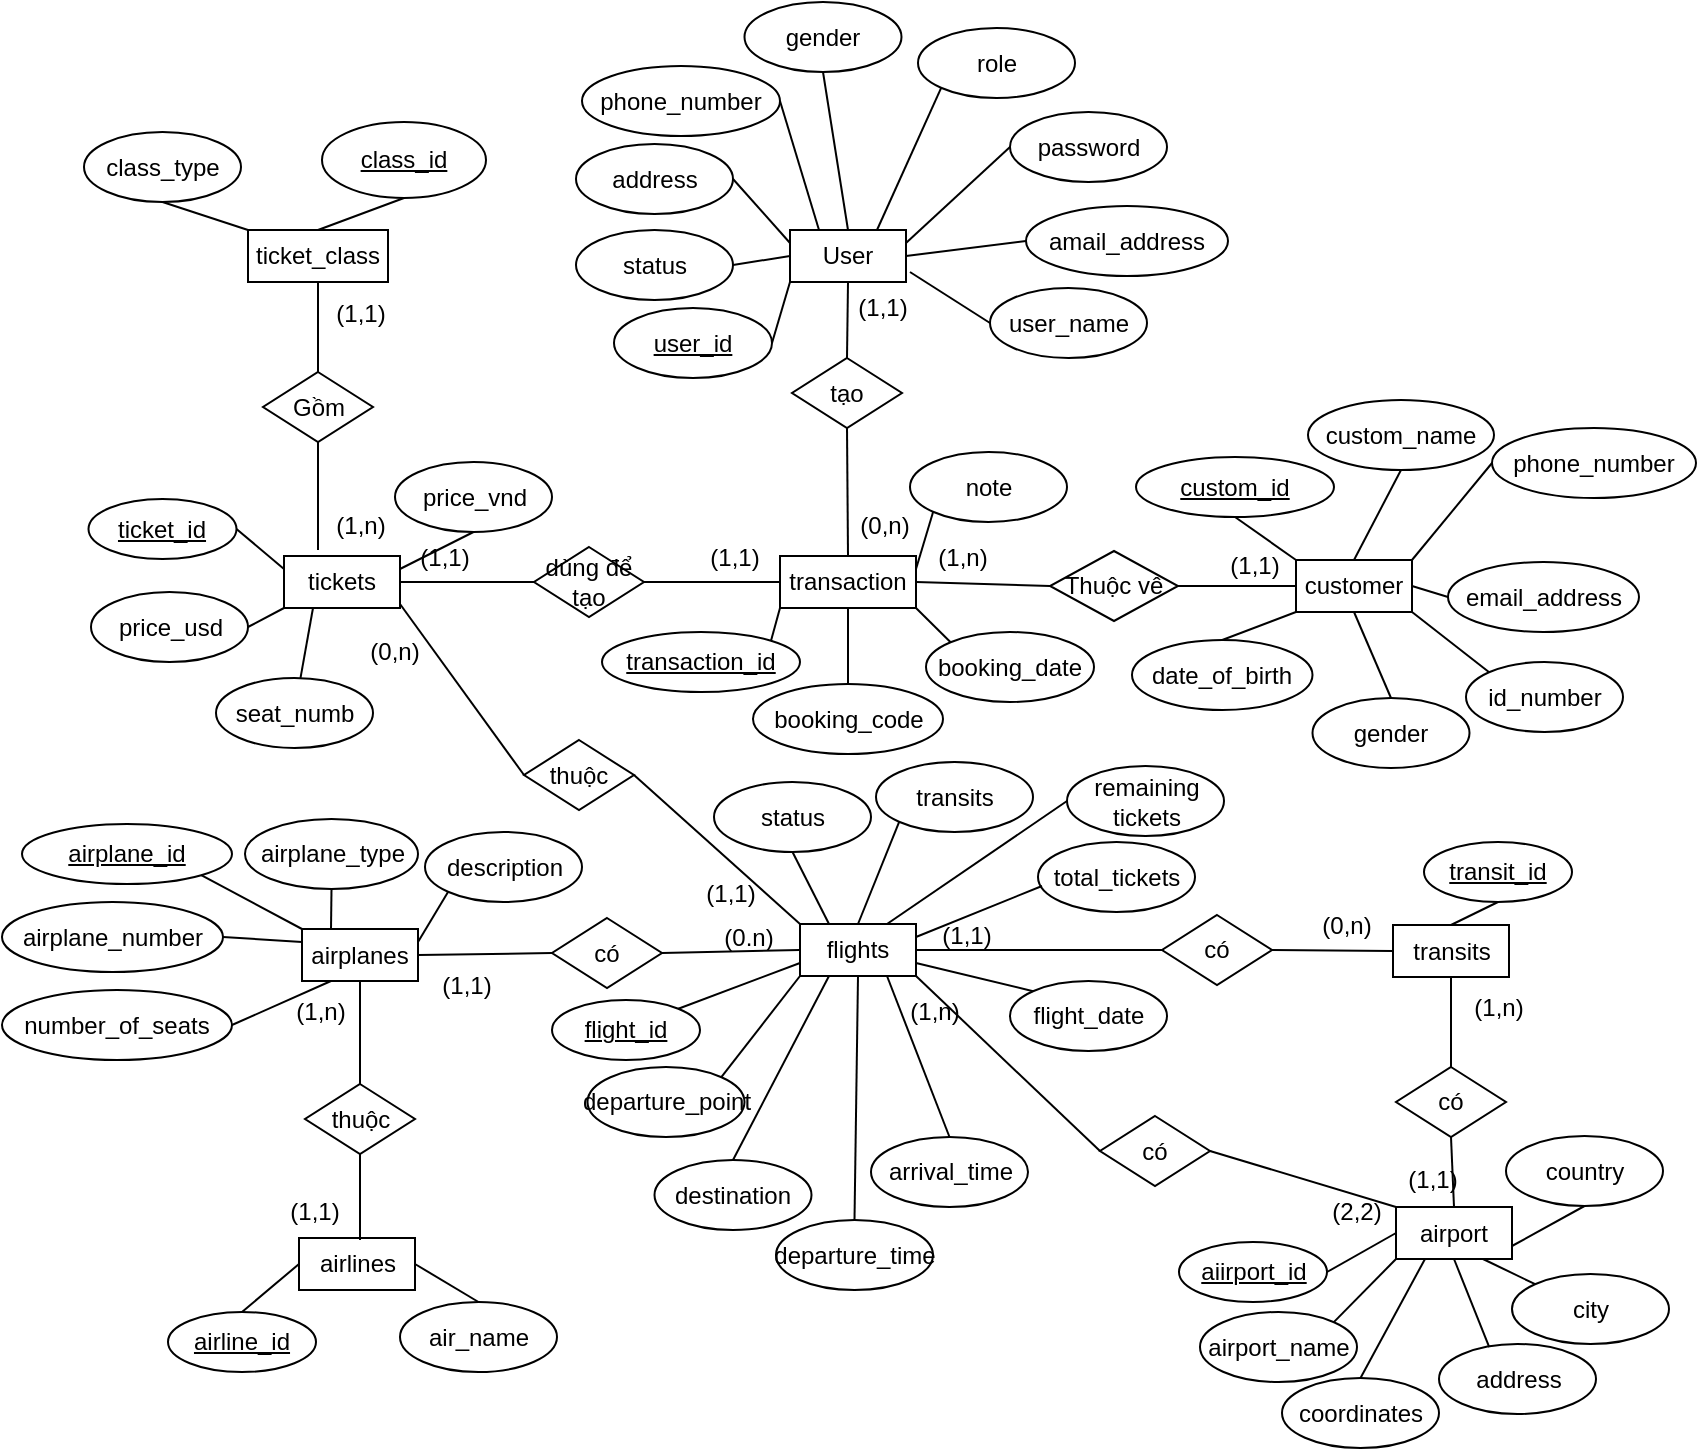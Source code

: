 <mxfile version="22.0.6" type="github">
  <diagram id="LhRT8h1HYKdIm6Eya_rM" name="Trang-1">
    <mxGraphModel dx="1050" dy="534" grid="0" gridSize="10" guides="1" tooltips="1" connect="1" arrows="1" fold="1" page="1" pageScale="1" pageWidth="850" pageHeight="1100" math="0" shadow="0">
      <root>
        <mxCell id="0" />
        <mxCell id="1" parent="0" />
        <mxCell id="s93IzqVQbKGc1_BXv7lj-5" value="User" style="whiteSpace=wrap;html=1;align=center;" parent="1" vertex="1">
          <mxGeometry x="421" y="247" width="58" height="26" as="geometry" />
        </mxCell>
        <mxCell id="s93IzqVQbKGc1_BXv7lj-13" value="transaction" style="whiteSpace=wrap;html=1;align=center;" parent="1" vertex="1">
          <mxGeometry x="416" y="410" width="68" height="26" as="geometry" />
        </mxCell>
        <mxCell id="s93IzqVQbKGc1_BXv7lj-14" value="ticket_class" style="whiteSpace=wrap;html=1;align=center;" parent="1" vertex="1">
          <mxGeometry x="150" y="247" width="70" height="26" as="geometry" />
        </mxCell>
        <mxCell id="s93IzqVQbKGc1_BXv7lj-15" value="customer" style="whiteSpace=wrap;html=1;align=center;" parent="1" vertex="1">
          <mxGeometry x="674" y="412" width="58" height="26" as="geometry" />
        </mxCell>
        <mxCell id="s93IzqVQbKGc1_BXv7lj-16" value="airplanes" style="whiteSpace=wrap;html=1;align=center;" parent="1" vertex="1">
          <mxGeometry x="177" y="596.5" width="58" height="26" as="geometry" />
        </mxCell>
        <mxCell id="s93IzqVQbKGc1_BXv7lj-17" value="airlines" style="whiteSpace=wrap;html=1;align=center;" parent="1" vertex="1">
          <mxGeometry x="175.5" y="751" width="58" height="26" as="geometry" />
        </mxCell>
        <mxCell id="s93IzqVQbKGc1_BXv7lj-18" value="transits" style="whiteSpace=wrap;html=1;align=center;" parent="1" vertex="1">
          <mxGeometry x="722.5" y="594.5" width="58" height="26" as="geometry" />
        </mxCell>
        <mxCell id="s93IzqVQbKGc1_BXv7lj-19" value="airport" style="whiteSpace=wrap;html=1;align=center;" parent="1" vertex="1">
          <mxGeometry x="724" y="735.5" width="58" height="26" as="geometry" />
        </mxCell>
        <mxCell id="s93IzqVQbKGc1_BXv7lj-20" value="flights" style="whiteSpace=wrap;html=1;align=center;" parent="1" vertex="1">
          <mxGeometry x="426" y="594" width="58" height="26" as="geometry" />
        </mxCell>
        <mxCell id="s93IzqVQbKGc1_BXv7lj-21" value="tickets" style="whiteSpace=wrap;html=1;align=center;" parent="1" vertex="1">
          <mxGeometry x="168" y="410" width="58" height="26" as="geometry" />
        </mxCell>
        <mxCell id="s93IzqVQbKGc1_BXv7lj-27" value="tạo" style="shape=rhombus;perimeter=rhombusPerimeter;whiteSpace=wrap;html=1;align=center;" parent="1" vertex="1">
          <mxGeometry x="422" y="311" width="55" height="35" as="geometry" />
        </mxCell>
        <mxCell id="s93IzqVQbKGc1_BXv7lj-29" value="Gồm" style="shape=rhombus;perimeter=rhombusPerimeter;whiteSpace=wrap;html=1;align=center;" parent="1" vertex="1">
          <mxGeometry x="157.5" y="318" width="55" height="35" as="geometry" />
        </mxCell>
        <mxCell id="s93IzqVQbKGc1_BXv7lj-30" value="thuộc" style="shape=rhombus;perimeter=rhombusPerimeter;whiteSpace=wrap;html=1;align=center;" parent="1" vertex="1">
          <mxGeometry x="288" y="502" width="55" height="35" as="geometry" />
        </mxCell>
        <mxCell id="s93IzqVQbKGc1_BXv7lj-32" value="thuộc" style="shape=rhombus;perimeter=rhombusPerimeter;whiteSpace=wrap;html=1;align=center;" parent="1" vertex="1">
          <mxGeometry x="178.5" y="674" width="55" height="35" as="geometry" />
        </mxCell>
        <mxCell id="s93IzqVQbKGc1_BXv7lj-33" value="Thuộc vê" style="shape=rhombus;perimeter=rhombusPerimeter;whiteSpace=wrap;html=1;align=center;" parent="1" vertex="1">
          <mxGeometry x="551" y="407.5" width="64" height="35" as="geometry" />
        </mxCell>
        <mxCell id="s93IzqVQbKGc1_BXv7lj-35" value="có" style="shape=rhombus;perimeter=rhombusPerimeter;whiteSpace=wrap;html=1;align=center;" parent="1" vertex="1">
          <mxGeometry x="576" y="690" width="55" height="35" as="geometry" />
        </mxCell>
        <mxCell id="s93IzqVQbKGc1_BXv7lj-36" value="có" style="shape=rhombus;perimeter=rhombusPerimeter;whiteSpace=wrap;html=1;align=center;" parent="1" vertex="1">
          <mxGeometry x="724" y="665.5" width="55" height="35" as="geometry" />
        </mxCell>
        <mxCell id="s93IzqVQbKGc1_BXv7lj-50" value="có" style="shape=rhombus;perimeter=rhombusPerimeter;whiteSpace=wrap;html=1;align=center;" parent="1" vertex="1">
          <mxGeometry x="607" y="589.5" width="55" height="35" as="geometry" />
        </mxCell>
        <mxCell id="s93IzqVQbKGc1_BXv7lj-53" value="dùng để tạo" style="shape=rhombus;perimeter=rhombusPerimeter;whiteSpace=wrap;html=1;align=center;" parent="1" vertex="1">
          <mxGeometry x="293" y="405.5" width="55" height="35" as="geometry" />
        </mxCell>
        <mxCell id="s93IzqVQbKGc1_BXv7lj-56" value="có" style="shape=rhombus;perimeter=rhombusPerimeter;whiteSpace=wrap;html=1;align=center;" parent="1" vertex="1">
          <mxGeometry x="302" y="591" width="55" height="35" as="geometry" />
        </mxCell>
        <mxCell id="s93IzqVQbKGc1_BXv7lj-61" value="" style="endArrow=none;html=1;rounded=0;entryX=1;entryY=0.5;entryDx=0;entryDy=0;exitX=0;exitY=0;exitDx=0;exitDy=0;" parent="1" source="s93IzqVQbKGc1_BXv7lj-20" target="s93IzqVQbKGc1_BXv7lj-30" edge="1">
          <mxGeometry width="50" height="50" relative="1" as="geometry">
            <mxPoint x="424" y="593" as="sourcePoint" />
            <mxPoint x="485" y="492" as="targetPoint" />
          </mxGeometry>
        </mxCell>
        <mxCell id="s93IzqVQbKGc1_BXv7lj-63" value="" style="endArrow=none;html=1;rounded=0;entryX=1;entryY=0.5;entryDx=0;entryDy=0;exitX=0;exitY=0.5;exitDx=0;exitDy=0;" parent="1" source="s93IzqVQbKGc1_BXv7lj-30" edge="1">
          <mxGeometry width="50" height="50" relative="1" as="geometry">
            <mxPoint x="309" y="508" as="sourcePoint" />
            <mxPoint x="226" y="434" as="targetPoint" />
          </mxGeometry>
        </mxCell>
        <mxCell id="s93IzqVQbKGc1_BXv7lj-64" value="" style="endArrow=none;html=1;rounded=0;entryX=0.5;entryY=1;entryDx=0;entryDy=0;exitX=0.5;exitY=0;exitDx=0;exitDy=0;" parent="1" source="s93IzqVQbKGc1_BXv7lj-29" target="s93IzqVQbKGc1_BXv7lj-14" edge="1">
          <mxGeometry width="50" height="50" relative="1" as="geometry">
            <mxPoint x="310.5" y="321" as="sourcePoint" />
            <mxPoint x="227.5" y="247" as="targetPoint" />
          </mxGeometry>
        </mxCell>
        <mxCell id="s93IzqVQbKGc1_BXv7lj-65" value="" style="endArrow=none;html=1;rounded=0;entryX=0.5;entryY=1;entryDx=0;entryDy=0;" parent="1" target="s93IzqVQbKGc1_BXv7lj-29" edge="1">
          <mxGeometry width="50" height="50" relative="1" as="geometry">
            <mxPoint x="185" y="407" as="sourcePoint" />
            <mxPoint x="195" y="283" as="targetPoint" />
            <Array as="points" />
          </mxGeometry>
        </mxCell>
        <mxCell id="s93IzqVQbKGc1_BXv7lj-66" value="" style="endArrow=none;html=1;rounded=0;entryX=0.5;entryY=0;entryDx=0;entryDy=0;exitX=0.5;exitY=1;exitDx=0;exitDy=0;" parent="1" source="s93IzqVQbKGc1_BXv7lj-16" target="s93IzqVQbKGc1_BXv7lj-32" edge="1">
          <mxGeometry width="50" height="50" relative="1" as="geometry">
            <mxPoint x="195" y="417" as="sourcePoint" />
            <mxPoint x="195" y="363" as="targetPoint" />
            <Array as="points" />
          </mxGeometry>
        </mxCell>
        <mxCell id="s93IzqVQbKGc1_BXv7lj-68" value="" style="endArrow=none;html=1;rounded=0;entryX=0.5;entryY=1;entryDx=0;entryDy=0;" parent="1" target="s93IzqVQbKGc1_BXv7lj-32" edge="1">
          <mxGeometry width="50" height="50" relative="1" as="geometry">
            <mxPoint x="206" y="752" as="sourcePoint" />
            <mxPoint x="203" y="734" as="targetPoint" />
            <Array as="points" />
          </mxGeometry>
        </mxCell>
        <mxCell id="s93IzqVQbKGc1_BXv7lj-69" value="" style="endArrow=none;html=1;rounded=0;entryX=0;entryY=0.5;entryDx=0;entryDy=0;exitX=1;exitY=1;exitDx=0;exitDy=0;" parent="1" source="s93IzqVQbKGc1_BXv7lj-20" target="s93IzqVQbKGc1_BXv7lj-35" edge="1">
          <mxGeometry width="50" height="50" relative="1" as="geometry">
            <mxPoint x="215" y="437" as="sourcePoint" />
            <mxPoint x="215" y="383" as="targetPoint" />
            <Array as="points" />
          </mxGeometry>
        </mxCell>
        <mxCell id="s93IzqVQbKGc1_BXv7lj-70" value="" style="endArrow=none;html=1;rounded=0;entryX=0;entryY=0;entryDx=0;entryDy=0;exitX=1;exitY=0.5;exitDx=0;exitDy=0;" parent="1" source="s93IzqVQbKGc1_BXv7lj-35" target="s93IzqVQbKGc1_BXv7lj-19" edge="1">
          <mxGeometry width="50" height="50" relative="1" as="geometry">
            <mxPoint x="542.5" y="632.5" as="sourcePoint" />
            <mxPoint x="609.5" y="721.5" as="targetPoint" />
            <Array as="points" />
          </mxGeometry>
        </mxCell>
        <mxCell id="s93IzqVQbKGc1_BXv7lj-71" value="" style="endArrow=none;html=1;rounded=0;entryX=0.5;entryY=0;entryDx=0;entryDy=0;exitX=0.5;exitY=1;exitDx=0;exitDy=0;" parent="1" source="s93IzqVQbKGc1_BXv7lj-36" target="s93IzqVQbKGc1_BXv7lj-19" edge="1">
          <mxGeometry width="50" height="50" relative="1" as="geometry">
            <mxPoint x="664.5" y="721.5" as="sourcePoint" />
            <mxPoint x="730.5" y="749.5" as="targetPoint" />
            <Array as="points" />
          </mxGeometry>
        </mxCell>
        <mxCell id="s93IzqVQbKGc1_BXv7lj-72" value="" style="endArrow=none;html=1;rounded=0;entryX=0.5;entryY=1;entryDx=0;entryDy=0;exitX=0.5;exitY=0;exitDx=0;exitDy=0;" parent="1" source="s93IzqVQbKGc1_BXv7lj-36" target="s93IzqVQbKGc1_BXv7lj-18" edge="1">
          <mxGeometry width="50" height="50" relative="1" as="geometry">
            <mxPoint x="760.5" y="708.5" as="sourcePoint" />
            <mxPoint x="759.5" y="749.5" as="targetPoint" />
            <Array as="points" />
          </mxGeometry>
        </mxCell>
        <mxCell id="s93IzqVQbKGc1_BXv7lj-73" value="" style="endArrow=none;html=1;rounded=0;exitX=0.5;exitY=0;exitDx=0;exitDy=0;entryX=0.5;entryY=1;entryDx=0;entryDy=0;" parent="1" source="s93IzqVQbKGc1_BXv7lj-13" target="s93IzqVQbKGc1_BXv7lj-27" edge="1">
          <mxGeometry width="50" height="50" relative="1" as="geometry">
            <mxPoint x="736.5" y="692" as="sourcePoint" />
            <mxPoint x="466" y="322" as="targetPoint" />
            <Array as="points" />
          </mxGeometry>
        </mxCell>
        <mxCell id="s93IzqVQbKGc1_BXv7lj-74" value="" style="endArrow=none;html=1;rounded=0;exitX=0.5;exitY=1;exitDx=0;exitDy=0;entryX=0.5;entryY=0;entryDx=0;entryDy=0;" parent="1" source="s93IzqVQbKGc1_BXv7lj-5" target="s93IzqVQbKGc1_BXv7lj-27" edge="1">
          <mxGeometry width="50" height="50" relative="1" as="geometry">
            <mxPoint x="460" y="420" as="sourcePoint" />
            <mxPoint x="460" y="363" as="targetPoint" />
            <Array as="points" />
          </mxGeometry>
        </mxCell>
        <mxCell id="s93IzqVQbKGc1_BXv7lj-75" value="" style="endArrow=none;html=1;rounded=0;exitX=0;exitY=0.5;exitDx=0;exitDy=0;entryX=1;entryY=0.5;entryDx=0;entryDy=0;" parent="1" source="s93IzqVQbKGc1_BXv7lj-13" target="s93IzqVQbKGc1_BXv7lj-53" edge="1">
          <mxGeometry width="50" height="50" relative="1" as="geometry">
            <mxPoint x="470" y="430" as="sourcePoint" />
            <mxPoint x="470" y="373" as="targetPoint" />
            <Array as="points" />
          </mxGeometry>
        </mxCell>
        <mxCell id="s93IzqVQbKGc1_BXv7lj-76" value="" style="endArrow=none;html=1;rounded=0;exitX=1;exitY=0.5;exitDx=0;exitDy=0;entryX=0;entryY=0.5;entryDx=0;entryDy=0;" parent="1" source="s93IzqVQbKGc1_BXv7lj-21" target="s93IzqVQbKGc1_BXv7lj-53" edge="1">
          <mxGeometry width="50" height="50" relative="1" as="geometry">
            <mxPoint x="426" y="433" as="sourcePoint" />
            <mxPoint x="358" y="433" as="targetPoint" />
            <Array as="points" />
          </mxGeometry>
        </mxCell>
        <mxCell id="s93IzqVQbKGc1_BXv7lj-77" value="" style="endArrow=none;html=1;rounded=0;entryX=0;entryY=0.5;entryDx=0;entryDy=0;exitX=1;exitY=0.5;exitDx=0;exitDy=0;" parent="1" source="s93IzqVQbKGc1_BXv7lj-13" target="s93IzqVQbKGc1_BXv7lj-33" edge="1">
          <mxGeometry width="50" height="50" relative="1" as="geometry">
            <mxPoint x="503" y="447" as="sourcePoint" />
            <mxPoint x="368" y="443" as="targetPoint" />
            <Array as="points" />
          </mxGeometry>
        </mxCell>
        <mxCell id="s93IzqVQbKGc1_BXv7lj-78" value="" style="endArrow=none;html=1;rounded=0;exitX=1;exitY=0.5;exitDx=0;exitDy=0;entryX=0;entryY=0.5;entryDx=0;entryDy=0;" parent="1" source="s93IzqVQbKGc1_BXv7lj-33" target="s93IzqVQbKGc1_BXv7lj-15" edge="1">
          <mxGeometry width="50" height="50" relative="1" as="geometry">
            <mxPoint x="446" y="453" as="sourcePoint" />
            <mxPoint x="378" y="453" as="targetPoint" />
            <Array as="points" />
          </mxGeometry>
        </mxCell>
        <mxCell id="s93IzqVQbKGc1_BXv7lj-79" value="" style="endArrow=none;html=1;rounded=0;exitX=0;exitY=0.5;exitDx=0;exitDy=0;entryX=1;entryY=0.5;entryDx=0;entryDy=0;" parent="1" source="s93IzqVQbKGc1_BXv7lj-50" target="s93IzqVQbKGc1_BXv7lj-20" edge="1">
          <mxGeometry width="50" height="50" relative="1" as="geometry">
            <mxPoint x="456" y="463" as="sourcePoint" />
            <mxPoint x="388" y="463" as="targetPoint" />
            <Array as="points" />
          </mxGeometry>
        </mxCell>
        <mxCell id="s93IzqVQbKGc1_BXv7lj-80" value="" style="endArrow=none;html=1;rounded=0;entryX=1;entryY=0.5;entryDx=0;entryDy=0;exitX=0;exitY=0.5;exitDx=0;exitDy=0;" parent="1" source="s93IzqVQbKGc1_BXv7lj-18" target="s93IzqVQbKGc1_BXv7lj-50" edge="1">
          <mxGeometry width="50" height="50" relative="1" as="geometry">
            <mxPoint x="717.5" y="598.5" as="sourcePoint" />
            <mxPoint x="446.5" y="475.5" as="targetPoint" />
            <Array as="points" />
          </mxGeometry>
        </mxCell>
        <mxCell id="s93IzqVQbKGc1_BXv7lj-81" value="" style="endArrow=none;html=1;rounded=0;exitX=0;exitY=0.5;exitDx=0;exitDy=0;entryX=1;entryY=0.5;entryDx=0;entryDy=0;" parent="1" source="s93IzqVQbKGc1_BXv7lj-20" target="s93IzqVQbKGc1_BXv7lj-56" edge="1">
          <mxGeometry width="50" height="50" relative="1" as="geometry">
            <mxPoint x="476" y="483" as="sourcePoint" />
            <mxPoint x="408" y="483" as="targetPoint" />
            <Array as="points" />
          </mxGeometry>
        </mxCell>
        <mxCell id="s93IzqVQbKGc1_BXv7lj-82" value="" style="endArrow=none;html=1;rounded=0;exitX=1;exitY=0.5;exitDx=0;exitDy=0;entryX=0;entryY=0.5;entryDx=0;entryDy=0;" parent="1" source="s93IzqVQbKGc1_BXv7lj-16" target="s93IzqVQbKGc1_BXv7lj-56" edge="1">
          <mxGeometry width="50" height="50" relative="1" as="geometry">
            <mxPoint x="486" y="493" as="sourcePoint" />
            <mxPoint x="418" y="493" as="targetPoint" />
            <Array as="points" />
          </mxGeometry>
        </mxCell>
        <mxCell id="s93IzqVQbKGc1_BXv7lj-83" value="(1,1)" style="text;html=1;align=center;verticalAlign=middle;resizable=0;points=[];autosize=1;strokeColor=none;fillColor=none;" parent="1" vertex="1">
          <mxGeometry x="445" y="273" width="43" height="26" as="geometry" />
        </mxCell>
        <mxCell id="s93IzqVQbKGc1_BXv7lj-84" value="(0,n)" style="text;html=1;align=center;verticalAlign=middle;resizable=0;points=[];autosize=1;strokeColor=none;fillColor=none;" parent="1" vertex="1">
          <mxGeometry x="446" y="381.5" width="43" height="26" as="geometry" />
        </mxCell>
        <mxCell id="s93IzqVQbKGc1_BXv7lj-85" value="(1,1)" style="text;html=1;align=center;verticalAlign=middle;resizable=0;points=[];autosize=1;strokeColor=none;fillColor=none;" parent="1" vertex="1">
          <mxGeometry x="371" y="398" width="43" height="26" as="geometry" />
        </mxCell>
        <mxCell id="s93IzqVQbKGc1_BXv7lj-86" value="(1,1)" style="text;html=1;align=center;verticalAlign=middle;resizable=0;points=[];autosize=1;strokeColor=none;fillColor=none;" parent="1" vertex="1">
          <mxGeometry x="226" y="398" width="43" height="26" as="geometry" />
        </mxCell>
        <mxCell id="s93IzqVQbKGc1_BXv7lj-87" value="(1,n)" style="text;html=1;align=center;verticalAlign=middle;resizable=0;points=[];autosize=1;strokeColor=none;fillColor=none;" parent="1" vertex="1">
          <mxGeometry x="184" y="381.5" width="43" height="26" as="geometry" />
        </mxCell>
        <mxCell id="s93IzqVQbKGc1_BXv7lj-88" value="(1,1)" style="text;html=1;align=center;verticalAlign=middle;resizable=0;points=[];autosize=1;strokeColor=none;fillColor=none;" parent="1" vertex="1">
          <mxGeometry x="184.5" y="276" width="43" height="26" as="geometry" />
        </mxCell>
        <mxCell id="s93IzqVQbKGc1_BXv7lj-89" value="(1,n)" style="text;html=1;align=center;verticalAlign=middle;resizable=0;points=[];autosize=1;strokeColor=none;fillColor=none;" parent="1" vertex="1">
          <mxGeometry x="485" y="398" width="43" height="26" as="geometry" />
        </mxCell>
        <mxCell id="s93IzqVQbKGc1_BXv7lj-93" value="(1,1)" style="text;html=1;align=center;verticalAlign=middle;resizable=0;points=[];autosize=1;strokeColor=none;fillColor=none;" parent="1" vertex="1">
          <mxGeometry x="631" y="402" width="43" height="26" as="geometry" />
        </mxCell>
        <mxCell id="s93IzqVQbKGc1_BXv7lj-94" value="(1,1)" style="text;html=1;align=center;verticalAlign=middle;resizable=0;points=[];autosize=1;strokeColor=none;fillColor=none;" parent="1" vertex="1">
          <mxGeometry x="369" y="566" width="43" height="26" as="geometry" />
        </mxCell>
        <mxCell id="s93IzqVQbKGc1_BXv7lj-96" value="(0,n)" style="text;html=1;align=center;verticalAlign=middle;resizable=0;points=[];autosize=1;strokeColor=none;fillColor=none;" parent="1" vertex="1">
          <mxGeometry x="201" y="445" width="43" height="26" as="geometry" />
        </mxCell>
        <mxCell id="s93IzqVQbKGc1_BXv7lj-97" value="(0.n)" style="text;html=1;align=center;verticalAlign=middle;resizable=0;points=[];autosize=1;strokeColor=none;fillColor=none;" parent="1" vertex="1">
          <mxGeometry x="378" y="587.5" width="43" height="26" as="geometry" />
        </mxCell>
        <mxCell id="s93IzqVQbKGc1_BXv7lj-98" value="(1,1)" style="text;html=1;align=center;verticalAlign=middle;resizable=0;points=[];autosize=1;strokeColor=none;fillColor=none;" parent="1" vertex="1">
          <mxGeometry x="237" y="612" width="43" height="26" as="geometry" />
        </mxCell>
        <mxCell id="s93IzqVQbKGc1_BXv7lj-99" value="(1,1)" style="text;html=1;align=center;verticalAlign=middle;resizable=0;points=[];autosize=1;strokeColor=none;fillColor=none;" parent="1" vertex="1">
          <mxGeometry x="487" y="587" width="43" height="26" as="geometry" />
        </mxCell>
        <mxCell id="s93IzqVQbKGc1_BXv7lj-100" value="(0,n)" style="text;html=1;align=center;verticalAlign=middle;resizable=0;points=[];autosize=1;strokeColor=none;fillColor=none;" parent="1" vertex="1">
          <mxGeometry x="677" y="582" width="43" height="26" as="geometry" />
        </mxCell>
        <mxCell id="s93IzqVQbKGc1_BXv7lj-101" value="(1,n)" style="text;html=1;align=center;verticalAlign=middle;resizable=0;points=[];autosize=1;strokeColor=none;fillColor=none;" parent="1" vertex="1">
          <mxGeometry x="753.5" y="622.5" width="43" height="26" as="geometry" />
        </mxCell>
        <mxCell id="s93IzqVQbKGc1_BXv7lj-102" value="(1,1)" style="text;html=1;align=center;verticalAlign=middle;resizable=0;points=[];autosize=1;strokeColor=none;fillColor=none;" parent="1" vertex="1">
          <mxGeometry x="720" y="709" width="43" height="26" as="geometry" />
        </mxCell>
        <mxCell id="s93IzqVQbKGc1_BXv7lj-103" value="(1,n)" style="text;html=1;align=center;verticalAlign=middle;resizable=0;points=[];autosize=1;strokeColor=none;fillColor=none;" parent="1" vertex="1">
          <mxGeometry x="471" y="624.5" width="43" height="26" as="geometry" />
        </mxCell>
        <mxCell id="s93IzqVQbKGc1_BXv7lj-104" value="(2,2)" style="text;html=1;align=center;verticalAlign=middle;resizable=0;points=[];autosize=1;strokeColor=none;fillColor=none;" parent="1" vertex="1">
          <mxGeometry x="682.25" y="725" width="43" height="26" as="geometry" />
        </mxCell>
        <mxCell id="s93IzqVQbKGc1_BXv7lj-105" value="(1,n)" style="text;html=1;align=center;verticalAlign=middle;resizable=0;points=[];autosize=1;strokeColor=none;fillColor=none;" parent="1" vertex="1">
          <mxGeometry x="164.5" y="624.5" width="43" height="26" as="geometry" />
        </mxCell>
        <mxCell id="s93IzqVQbKGc1_BXv7lj-106" value="(1,1)" style="text;html=1;align=center;verticalAlign=middle;resizable=0;points=[];autosize=1;strokeColor=none;fillColor=none;" parent="1" vertex="1">
          <mxGeometry x="161" y="725" width="43" height="26" as="geometry" />
        </mxCell>
        <mxCell id="JfQ3I1va42cUBEv4WvLF-2" value="password" style="ellipse;whiteSpace=wrap;html=1;align=center;" parent="1" vertex="1">
          <mxGeometry x="531" y="188" width="78.5" height="35" as="geometry" />
        </mxCell>
        <mxCell id="JfQ3I1va42cUBEv4WvLF-3" value="gender" style="ellipse;whiteSpace=wrap;html=1;align=center;" parent="1" vertex="1">
          <mxGeometry x="398.25" y="133" width="78.5" height="35" as="geometry" />
        </mxCell>
        <mxCell id="JfQ3I1va42cUBEv4WvLF-4" value="address" style="ellipse;whiteSpace=wrap;html=1;align=center;" parent="1" vertex="1">
          <mxGeometry x="314" y="204" width="78.5" height="35" as="geometry" />
        </mxCell>
        <mxCell id="JfQ3I1va42cUBEv4WvLF-5" value="class_type" style="ellipse;whiteSpace=wrap;html=1;align=center;" parent="1" vertex="1">
          <mxGeometry x="68" y="198" width="78.5" height="35" as="geometry" />
        </mxCell>
        <mxCell id="JfQ3I1va42cUBEv4WvLF-6" value="amail_address" style="ellipse;whiteSpace=wrap;html=1;align=center;" parent="1" vertex="1">
          <mxGeometry x="539" y="235" width="101" height="35" as="geometry" />
        </mxCell>
        <mxCell id="JfQ3I1va42cUBEv4WvLF-7" value="status" style="ellipse;whiteSpace=wrap;html=1;align=center;" parent="1" vertex="1">
          <mxGeometry x="314" y="247" width="78.5" height="35" as="geometry" />
        </mxCell>
        <mxCell id="JfQ3I1va42cUBEv4WvLF-8" value="phone_number" style="ellipse;whiteSpace=wrap;html=1;align=center;" parent="1" vertex="1">
          <mxGeometry x="317" y="165" width="99" height="35" as="geometry" />
        </mxCell>
        <mxCell id="JfQ3I1va42cUBEv4WvLF-9" value="user_name" style="ellipse;whiteSpace=wrap;html=1;align=center;" parent="1" vertex="1">
          <mxGeometry x="521" y="276" width="78.5" height="35" as="geometry" />
        </mxCell>
        <mxCell id="JfQ3I1va42cUBEv4WvLF-10" value="role" style="ellipse;whiteSpace=wrap;html=1;align=center;" parent="1" vertex="1">
          <mxGeometry x="485" y="146" width="78.5" height="35" as="geometry" />
        </mxCell>
        <mxCell id="JfQ3I1va42cUBEv4WvLF-15" value="user_id" style="ellipse;whiteSpace=wrap;html=1;align=center;fontStyle=4;" parent="1" vertex="1">
          <mxGeometry x="333" y="286" width="79" height="35" as="geometry" />
        </mxCell>
        <mxCell id="JfQ3I1va42cUBEv4WvLF-16" value="class_id" style="ellipse;whiteSpace=wrap;html=1;align=center;fontStyle=4;" parent="1" vertex="1">
          <mxGeometry x="187" y="193" width="82" height="38" as="geometry" />
        </mxCell>
        <mxCell id="JfQ3I1va42cUBEv4WvLF-17" value="ticket_id" style="ellipse;whiteSpace=wrap;html=1;align=center;fontStyle=4;" parent="1" vertex="1">
          <mxGeometry x="70.25" y="381.5" width="74" height="30" as="geometry" />
        </mxCell>
        <mxCell id="JfQ3I1va42cUBEv4WvLF-18" value="seat_numb" style="ellipse;whiteSpace=wrap;html=1;align=center;" parent="1" vertex="1">
          <mxGeometry x="134" y="471" width="78.5" height="35" as="geometry" />
        </mxCell>
        <mxCell id="JfQ3I1va42cUBEv4WvLF-19" value="price_vnd" style="ellipse;whiteSpace=wrap;html=1;align=center;" parent="1" vertex="1">
          <mxGeometry x="223.5" y="363" width="78.5" height="35" as="geometry" />
        </mxCell>
        <mxCell id="JfQ3I1va42cUBEv4WvLF-20" value="price_usd" style="ellipse;whiteSpace=wrap;html=1;align=center;" parent="1" vertex="1">
          <mxGeometry x="71.5" y="428" width="78.5" height="35" as="geometry" />
        </mxCell>
        <mxCell id="JfQ3I1va42cUBEv4WvLF-22" value="transaction_id" style="ellipse;whiteSpace=wrap;html=1;align=center;fontStyle=4;" parent="1" vertex="1">
          <mxGeometry x="327" y="448" width="99" height="30" as="geometry" />
        </mxCell>
        <mxCell id="JfQ3I1va42cUBEv4WvLF-23" value="note" style="ellipse;whiteSpace=wrap;html=1;align=center;" parent="1" vertex="1">
          <mxGeometry x="481" y="358" width="78.5" height="35" as="geometry" />
        </mxCell>
        <mxCell id="JfQ3I1va42cUBEv4WvLF-24" value="booking_code" style="ellipse;whiteSpace=wrap;html=1;align=center;" parent="1" vertex="1">
          <mxGeometry x="402.5" y="474" width="95" height="35" as="geometry" />
        </mxCell>
        <mxCell id="JfQ3I1va42cUBEv4WvLF-25" value="booking_date" style="ellipse;whiteSpace=wrap;html=1;align=center;" parent="1" vertex="1">
          <mxGeometry x="489" y="448" width="84" height="35" as="geometry" />
        </mxCell>
        <mxCell id="JfQ3I1va42cUBEv4WvLF-26" value="custom_id" style="ellipse;whiteSpace=wrap;html=1;align=center;fontStyle=4;" parent="1" vertex="1">
          <mxGeometry x="594" y="360.5" width="99" height="30" as="geometry" />
        </mxCell>
        <mxCell id="JfQ3I1va42cUBEv4WvLF-27" value="phone_number" style="ellipse;whiteSpace=wrap;html=1;align=center;" parent="1" vertex="1">
          <mxGeometry x="772" y="346" width="102" height="35" as="geometry" />
        </mxCell>
        <mxCell id="JfQ3I1va42cUBEv4WvLF-28" value="email_address" style="ellipse;whiteSpace=wrap;html=1;align=center;" parent="1" vertex="1">
          <mxGeometry x="750" y="413" width="95.5" height="35" as="geometry" />
        </mxCell>
        <mxCell id="JfQ3I1va42cUBEv4WvLF-29" value="custom_name" style="ellipse;whiteSpace=wrap;html=1;align=center;" parent="1" vertex="1">
          <mxGeometry x="680" y="332" width="93" height="35" as="geometry" />
        </mxCell>
        <mxCell id="JfQ3I1va42cUBEv4WvLF-30" value="date_of_birth" style="ellipse;whiteSpace=wrap;html=1;align=center;" parent="1" vertex="1">
          <mxGeometry x="592" y="452" width="90.25" height="35" as="geometry" />
        </mxCell>
        <mxCell id="JfQ3I1va42cUBEv4WvLF-31" value="gender" style="ellipse;whiteSpace=wrap;html=1;align=center;" parent="1" vertex="1">
          <mxGeometry x="682.25" y="481" width="78.5" height="35" as="geometry" />
        </mxCell>
        <mxCell id="JfQ3I1va42cUBEv4WvLF-32" value="id_number" style="ellipse;whiteSpace=wrap;html=1;align=center;" parent="1" vertex="1">
          <mxGeometry x="759" y="463" width="78.5" height="35" as="geometry" />
        </mxCell>
        <mxCell id="JfQ3I1va42cUBEv4WvLF-35" value="airline_id" style="ellipse;whiteSpace=wrap;html=1;align=center;fontStyle=4;" parent="1" vertex="1">
          <mxGeometry x="110" y="788" width="74" height="30" as="geometry" />
        </mxCell>
        <mxCell id="JfQ3I1va42cUBEv4WvLF-36" value="air_name" style="ellipse;whiteSpace=wrap;html=1;align=center;" parent="1" vertex="1">
          <mxGeometry x="226" y="783" width="78.5" height="35" as="geometry" />
        </mxCell>
        <mxCell id="JfQ3I1va42cUBEv4WvLF-37" value="airplane_id" style="ellipse;whiteSpace=wrap;html=1;align=center;fontStyle=4;" parent="1" vertex="1">
          <mxGeometry x="37" y="544" width="105" height="30" as="geometry" />
        </mxCell>
        <mxCell id="JfQ3I1va42cUBEv4WvLF-38" value="description" style="ellipse;whiteSpace=wrap;html=1;align=center;" parent="1" vertex="1">
          <mxGeometry x="238.5" y="548" width="78.5" height="35" as="geometry" />
        </mxCell>
        <mxCell id="JfQ3I1va42cUBEv4WvLF-39" value="number_of_seats" style="ellipse;whiteSpace=wrap;html=1;align=center;" parent="1" vertex="1">
          <mxGeometry x="27" y="627" width="115" height="35" as="geometry" />
        </mxCell>
        <mxCell id="JfQ3I1va42cUBEv4WvLF-40" value="airplane_number" style="ellipse;whiteSpace=wrap;html=1;align=center;" parent="1" vertex="1">
          <mxGeometry x="27" y="583" width="110.5" height="35" as="geometry" />
        </mxCell>
        <mxCell id="JfQ3I1va42cUBEv4WvLF-41" value="airplane_type" style="ellipse;whiteSpace=wrap;html=1;align=center;" parent="1" vertex="1">
          <mxGeometry x="148.5" y="541.5" width="86.5" height="35" as="geometry" />
        </mxCell>
        <mxCell id="JfQ3I1va42cUBEv4WvLF-42" value="flight_id" style="ellipse;whiteSpace=wrap;html=1;align=center;fontStyle=4;" parent="1" vertex="1">
          <mxGeometry x="302" y="632" width="74" height="30" as="geometry" />
        </mxCell>
        <mxCell id="JfQ3I1va42cUBEv4WvLF-43" value="flight_date" style="ellipse;whiteSpace=wrap;html=1;align=center;" parent="1" vertex="1">
          <mxGeometry x="531" y="622.5" width="78.5" height="35" as="geometry" />
        </mxCell>
        <mxCell id="JfQ3I1va42cUBEv4WvLF-44" value="destination" style="ellipse;whiteSpace=wrap;html=1;align=center;" parent="1" vertex="1">
          <mxGeometry x="353.25" y="712" width="78.5" height="35" as="geometry" />
        </mxCell>
        <mxCell id="JfQ3I1va42cUBEv4WvLF-45" value="departure_point" style="ellipse;whiteSpace=wrap;html=1;align=center;" parent="1" vertex="1">
          <mxGeometry x="319.75" y="665.5" width="78.5" height="35" as="geometry" />
        </mxCell>
        <mxCell id="JfQ3I1va42cUBEv4WvLF-47" value="status" style="ellipse;whiteSpace=wrap;html=1;align=center;" parent="1" vertex="1">
          <mxGeometry x="383" y="523" width="78.5" height="35" as="geometry" />
        </mxCell>
        <mxCell id="JfQ3I1va42cUBEv4WvLF-48" value="transits" style="ellipse;whiteSpace=wrap;html=1;align=center;" parent="1" vertex="1">
          <mxGeometry x="464" y="513" width="78.5" height="35" as="geometry" />
        </mxCell>
        <mxCell id="JfQ3I1va42cUBEv4WvLF-49" value="remaining tickets" style="ellipse;whiteSpace=wrap;html=1;align=center;" parent="1" vertex="1">
          <mxGeometry x="559.5" y="515" width="78.5" height="35" as="geometry" />
        </mxCell>
        <mxCell id="JfQ3I1va42cUBEv4WvLF-50" value="arrival_time" style="ellipse;whiteSpace=wrap;html=1;align=center;" parent="1" vertex="1">
          <mxGeometry x="461.5" y="700.5" width="78.5" height="35" as="geometry" />
        </mxCell>
        <mxCell id="JfQ3I1va42cUBEv4WvLF-51" value="departure_time" style="ellipse;whiteSpace=wrap;html=1;align=center;" parent="1" vertex="1">
          <mxGeometry x="414" y="742" width="78.5" height="35" as="geometry" />
        </mxCell>
        <mxCell id="JfQ3I1va42cUBEv4WvLF-52" value="total_tickets" style="ellipse;whiteSpace=wrap;html=1;align=center;" parent="1" vertex="1">
          <mxGeometry x="545" y="553" width="78.5" height="35" as="geometry" />
        </mxCell>
        <mxCell id="JfQ3I1va42cUBEv4WvLF-54" value="aiirport_id" style="ellipse;whiteSpace=wrap;html=1;align=center;fontStyle=4;" parent="1" vertex="1">
          <mxGeometry x="615.5" y="753" width="74" height="30" as="geometry" />
        </mxCell>
        <mxCell id="JfQ3I1va42cUBEv4WvLF-55" value="city" style="ellipse;whiteSpace=wrap;html=1;align=center;" parent="1" vertex="1">
          <mxGeometry x="782" y="769" width="78.5" height="35" as="geometry" />
        </mxCell>
        <mxCell id="JfQ3I1va42cUBEv4WvLF-56" value="address" style="ellipse;whiteSpace=wrap;html=1;align=center;" parent="1" vertex="1">
          <mxGeometry x="745.5" y="804" width="78.5" height="35" as="geometry" />
        </mxCell>
        <mxCell id="JfQ3I1va42cUBEv4WvLF-57" value="country" style="ellipse;whiteSpace=wrap;html=1;align=center;" parent="1" vertex="1">
          <mxGeometry x="779" y="700" width="78.5" height="35" as="geometry" />
        </mxCell>
        <mxCell id="JfQ3I1va42cUBEv4WvLF-58" value="coordinates" style="ellipse;whiteSpace=wrap;html=1;align=center;" parent="1" vertex="1">
          <mxGeometry x="667" y="821" width="78.5" height="35" as="geometry" />
        </mxCell>
        <mxCell id="JfQ3I1va42cUBEv4WvLF-59" value="airport_name" style="ellipse;whiteSpace=wrap;html=1;align=center;" parent="1" vertex="1">
          <mxGeometry x="626" y="788" width="78.5" height="35" as="geometry" />
        </mxCell>
        <mxCell id="JfQ3I1va42cUBEv4WvLF-61" value="transit_id" style="ellipse;whiteSpace=wrap;html=1;align=center;fontStyle=4;" parent="1" vertex="1">
          <mxGeometry x="738" y="553" width="74" height="30" as="geometry" />
        </mxCell>
        <mxCell id="JfQ3I1va42cUBEv4WvLF-64" value="" style="endArrow=none;html=1;rounded=0;exitX=0.5;exitY=1;exitDx=0;exitDy=0;entryX=0;entryY=0;entryDx=0;entryDy=0;" parent="1" source="JfQ3I1va42cUBEv4WvLF-5" target="s93IzqVQbKGc1_BXv7lj-14" edge="1">
          <mxGeometry relative="1" as="geometry">
            <mxPoint x="171" y="138" as="sourcePoint" />
            <mxPoint x="62" y="141" as="targetPoint" />
          </mxGeometry>
        </mxCell>
        <mxCell id="JfQ3I1va42cUBEv4WvLF-65" value="" style="endArrow=none;html=1;rounded=0;exitX=0.5;exitY=1;exitDx=0;exitDy=0;entryX=0.5;entryY=0;entryDx=0;entryDy=0;" parent="1" source="JfQ3I1va42cUBEv4WvLF-16" target="s93IzqVQbKGc1_BXv7lj-14" edge="1">
          <mxGeometry relative="1" as="geometry">
            <mxPoint x="181" y="148" as="sourcePoint" />
            <mxPoint x="72" y="151" as="targetPoint" />
          </mxGeometry>
        </mxCell>
        <mxCell id="JfQ3I1va42cUBEv4WvLF-66" value="" style="endArrow=none;html=1;rounded=0;exitX=1;exitY=0.5;exitDx=0;exitDy=0;entryX=0.25;entryY=0;entryDx=0;entryDy=0;" parent="1" source="JfQ3I1va42cUBEv4WvLF-8" target="s93IzqVQbKGc1_BXv7lj-5" edge="1">
          <mxGeometry relative="1" as="geometry">
            <mxPoint x="191" y="158" as="sourcePoint" />
            <mxPoint x="82" y="161" as="targetPoint" />
          </mxGeometry>
        </mxCell>
        <mxCell id="JfQ3I1va42cUBEv4WvLF-67" value="" style="endArrow=none;html=1;rounded=0;exitX=1;exitY=0.5;exitDx=0;exitDy=0;entryX=0;entryY=0.25;entryDx=0;entryDy=0;" parent="1" source="JfQ3I1va42cUBEv4WvLF-4" target="s93IzqVQbKGc1_BXv7lj-5" edge="1">
          <mxGeometry relative="1" as="geometry">
            <mxPoint x="201" y="168" as="sourcePoint" />
            <mxPoint x="92" y="171" as="targetPoint" />
          </mxGeometry>
        </mxCell>
        <mxCell id="JfQ3I1va42cUBEv4WvLF-68" value="" style="endArrow=none;html=1;rounded=0;exitX=1;exitY=0.5;exitDx=0;exitDy=0;entryX=0;entryY=0.5;entryDx=0;entryDy=0;" parent="1" source="JfQ3I1va42cUBEv4WvLF-7" target="s93IzqVQbKGc1_BXv7lj-5" edge="1">
          <mxGeometry relative="1" as="geometry">
            <mxPoint x="211" y="178" as="sourcePoint" />
            <mxPoint x="102" y="181" as="targetPoint" />
          </mxGeometry>
        </mxCell>
        <mxCell id="JfQ3I1va42cUBEv4WvLF-69" value="" style="endArrow=none;html=1;rounded=0;exitX=1;exitY=0.5;exitDx=0;exitDy=0;entryX=0;entryY=1;entryDx=0;entryDy=0;" parent="1" source="JfQ3I1va42cUBEv4WvLF-15" target="s93IzqVQbKGc1_BXv7lj-5" edge="1">
          <mxGeometry relative="1" as="geometry">
            <mxPoint x="221" y="188" as="sourcePoint" />
            <mxPoint x="112" y="191" as="targetPoint" />
          </mxGeometry>
        </mxCell>
        <mxCell id="JfQ3I1va42cUBEv4WvLF-70" value="" style="endArrow=none;html=1;rounded=0;exitX=0;exitY=0.5;exitDx=0;exitDy=0;entryX=0.837;entryY=-0.192;entryDx=0;entryDy=0;entryPerimeter=0;" parent="1" source="JfQ3I1va42cUBEv4WvLF-9" target="s93IzqVQbKGc1_BXv7lj-83" edge="1">
          <mxGeometry relative="1" as="geometry">
            <mxPoint x="231" y="198" as="sourcePoint" />
            <mxPoint x="122" y="201" as="targetPoint" />
          </mxGeometry>
        </mxCell>
        <mxCell id="JfQ3I1va42cUBEv4WvLF-71" value="" style="endArrow=none;html=1;rounded=0;exitX=0.5;exitY=1;exitDx=0;exitDy=0;entryX=0.5;entryY=0;entryDx=0;entryDy=0;" parent="1" source="JfQ3I1va42cUBEv4WvLF-3" target="s93IzqVQbKGc1_BXv7lj-5" edge="1">
          <mxGeometry relative="1" as="geometry">
            <mxPoint x="212" y="85" as="sourcePoint" />
            <mxPoint x="53" y="88" as="targetPoint" />
          </mxGeometry>
        </mxCell>
        <mxCell id="JfQ3I1va42cUBEv4WvLF-73" value="" style="endArrow=none;html=1;rounded=0;exitX=0;exitY=1;exitDx=0;exitDy=0;entryX=0.75;entryY=0;entryDx=0;entryDy=0;" parent="1" source="JfQ3I1va42cUBEv4WvLF-10" target="s93IzqVQbKGc1_BXv7lj-5" edge="1">
          <mxGeometry relative="1" as="geometry">
            <mxPoint x="222" y="95" as="sourcePoint" />
            <mxPoint x="63" y="98" as="targetPoint" />
          </mxGeometry>
        </mxCell>
        <mxCell id="JfQ3I1va42cUBEv4WvLF-74" value="" style="endArrow=none;html=1;rounded=0;exitX=0;exitY=0.5;exitDx=0;exitDy=0;entryX=1;entryY=0.25;entryDx=0;entryDy=0;" parent="1" source="JfQ3I1va42cUBEv4WvLF-2" target="s93IzqVQbKGc1_BXv7lj-5" edge="1">
          <mxGeometry relative="1" as="geometry">
            <mxPoint x="232" y="105" as="sourcePoint" />
            <mxPoint x="73" y="108" as="targetPoint" />
          </mxGeometry>
        </mxCell>
        <mxCell id="JfQ3I1va42cUBEv4WvLF-75" value="" style="endArrow=none;html=1;rounded=0;exitX=0;exitY=0.5;exitDx=0;exitDy=0;entryX=1;entryY=0.5;entryDx=0;entryDy=0;" parent="1" source="JfQ3I1va42cUBEv4WvLF-6" target="s93IzqVQbKGc1_BXv7lj-5" edge="1">
          <mxGeometry relative="1" as="geometry">
            <mxPoint x="242" y="115" as="sourcePoint" />
            <mxPoint x="83" y="118" as="targetPoint" />
          </mxGeometry>
        </mxCell>
        <mxCell id="JfQ3I1va42cUBEv4WvLF-76" value="" style="endArrow=none;html=1;rounded=0;exitX=1;exitY=0.5;exitDx=0;exitDy=0;entryX=0;entryY=0.25;entryDx=0;entryDy=0;" parent="1" source="JfQ3I1va42cUBEv4WvLF-17" target="s93IzqVQbKGc1_BXv7lj-21" edge="1">
          <mxGeometry relative="1" as="geometry">
            <mxPoint x="252" y="125" as="sourcePoint" />
            <mxPoint x="93" y="128" as="targetPoint" />
          </mxGeometry>
        </mxCell>
        <mxCell id="JfQ3I1va42cUBEv4WvLF-77" value="" style="endArrow=none;html=1;rounded=0;entryX=1;entryY=0.5;entryDx=0;entryDy=0;exitX=0;exitY=1;exitDx=0;exitDy=0;" parent="1" source="s93IzqVQbKGc1_BXv7lj-21" target="JfQ3I1va42cUBEv4WvLF-20" edge="1">
          <mxGeometry relative="1" as="geometry">
            <mxPoint x="262" y="135" as="sourcePoint" />
            <mxPoint x="103" y="138" as="targetPoint" />
          </mxGeometry>
        </mxCell>
        <mxCell id="JfQ3I1va42cUBEv4WvLF-78" value="" style="endArrow=none;html=1;rounded=0;entryX=0.5;entryY=1;entryDx=0;entryDy=0;exitX=1;exitY=0.25;exitDx=0;exitDy=0;" parent="1" source="s93IzqVQbKGc1_BXv7lj-21" target="JfQ3I1va42cUBEv4WvLF-19" edge="1">
          <mxGeometry relative="1" as="geometry">
            <mxPoint x="272" y="145" as="sourcePoint" />
            <mxPoint x="113" y="148" as="targetPoint" />
          </mxGeometry>
        </mxCell>
        <mxCell id="JfQ3I1va42cUBEv4WvLF-79" value="" style="endArrow=none;html=1;rounded=0;exitX=0.25;exitY=1;exitDx=0;exitDy=0;" parent="1" source="s93IzqVQbKGc1_BXv7lj-21" target="JfQ3I1va42cUBEv4WvLF-18" edge="1">
          <mxGeometry relative="1" as="geometry">
            <mxPoint x="193" y="440" as="sourcePoint" />
            <mxPoint x="123" y="158" as="targetPoint" />
          </mxGeometry>
        </mxCell>
        <mxCell id="JfQ3I1va42cUBEv4WvLF-84" value="" style="endArrow=none;html=1;rounded=0;exitX=0.5;exitY=1;exitDx=0;exitDy=0;entryX=0;entryY=0;entryDx=0;entryDy=0;" parent="1" source="JfQ3I1va42cUBEv4WvLF-26" target="s93IzqVQbKGc1_BXv7lj-15" edge="1">
          <mxGeometry relative="1" as="geometry">
            <mxPoint x="255" y="124" as="sourcePoint" />
            <mxPoint x="96" y="127" as="targetPoint" />
          </mxGeometry>
        </mxCell>
        <mxCell id="JfQ3I1va42cUBEv4WvLF-85" value="" style="endArrow=none;html=1;rounded=0;entryX=0.5;entryY=1;entryDx=0;entryDy=0;exitX=0.5;exitY=0;exitDx=0;exitDy=0;" parent="1" source="s93IzqVQbKGc1_BXv7lj-15" target="JfQ3I1va42cUBEv4WvLF-29" edge="1">
          <mxGeometry relative="1" as="geometry">
            <mxPoint x="265" y="134" as="sourcePoint" />
            <mxPoint x="106" y="137" as="targetPoint" />
          </mxGeometry>
        </mxCell>
        <mxCell id="JfQ3I1va42cUBEv4WvLF-86" value="" style="endArrow=none;html=1;rounded=0;exitX=0;exitY=0.5;exitDx=0;exitDy=0;entryX=1;entryY=0;entryDx=0;entryDy=0;" parent="1" source="JfQ3I1va42cUBEv4WvLF-27" target="s93IzqVQbKGc1_BXv7lj-15" edge="1">
          <mxGeometry relative="1" as="geometry">
            <mxPoint x="275" y="144" as="sourcePoint" />
            <mxPoint x="116" y="147" as="targetPoint" />
          </mxGeometry>
        </mxCell>
        <mxCell id="JfQ3I1va42cUBEv4WvLF-87" value="" style="endArrow=none;html=1;rounded=0;exitX=0;exitY=0.5;exitDx=0;exitDy=0;entryX=1;entryY=0.5;entryDx=0;entryDy=0;" parent="1" source="JfQ3I1va42cUBEv4WvLF-28" target="s93IzqVQbKGc1_BXv7lj-15" edge="1">
          <mxGeometry relative="1" as="geometry">
            <mxPoint x="285" y="154" as="sourcePoint" />
            <mxPoint x="126" y="157" as="targetPoint" />
          </mxGeometry>
        </mxCell>
        <mxCell id="JfQ3I1va42cUBEv4WvLF-89" value="" style="endArrow=none;html=1;rounded=0;entryX=0;entryY=0;entryDx=0;entryDy=0;exitX=1;exitY=1;exitDx=0;exitDy=0;" parent="1" source="s93IzqVQbKGc1_BXv7lj-15" target="JfQ3I1va42cUBEv4WvLF-32" edge="1">
          <mxGeometry relative="1" as="geometry">
            <mxPoint x="788" y="85" as="sourcePoint" />
            <mxPoint x="629" y="88" as="targetPoint" />
          </mxGeometry>
        </mxCell>
        <mxCell id="JfQ3I1va42cUBEv4WvLF-90" value="" style="endArrow=none;html=1;rounded=0;entryX=0.5;entryY=0;entryDx=0;entryDy=0;exitX=0.5;exitY=1;exitDx=0;exitDy=0;" parent="1" source="s93IzqVQbKGc1_BXv7lj-15" target="JfQ3I1va42cUBEv4WvLF-31" edge="1">
          <mxGeometry relative="1" as="geometry">
            <mxPoint x="798" y="95" as="sourcePoint" />
            <mxPoint x="639" y="98" as="targetPoint" />
          </mxGeometry>
        </mxCell>
        <mxCell id="JfQ3I1va42cUBEv4WvLF-91" value="" style="endArrow=none;html=1;rounded=0;entryX=0.5;entryY=0;entryDx=0;entryDy=0;exitX=0;exitY=1;exitDx=0;exitDy=0;" parent="1" source="s93IzqVQbKGc1_BXv7lj-15" target="JfQ3I1va42cUBEv4WvLF-30" edge="1">
          <mxGeometry relative="1" as="geometry">
            <mxPoint x="661" y="437" as="sourcePoint" />
            <mxPoint x="649" y="108" as="targetPoint" />
          </mxGeometry>
        </mxCell>
        <mxCell id="JfQ3I1va42cUBEv4WvLF-92" value="" style="endArrow=none;html=1;rounded=0;entryX=0.5;entryY=1;entryDx=0;entryDy=0;exitX=0.5;exitY=0;exitDx=0;exitDy=0;" parent="1" source="s93IzqVQbKGc1_BXv7lj-18" target="JfQ3I1va42cUBEv4WvLF-61" edge="1">
          <mxGeometry relative="1" as="geometry">
            <mxPoint x="818" y="115" as="sourcePoint" />
            <mxPoint x="659" y="118" as="targetPoint" />
          </mxGeometry>
        </mxCell>
        <mxCell id="JfQ3I1va42cUBEv4WvLF-93" value="" style="endArrow=none;html=1;rounded=0;entryX=0.5;entryY=1;entryDx=0;entryDy=0;exitX=1;exitY=0.75;exitDx=0;exitDy=0;" parent="1" source="s93IzqVQbKGc1_BXv7lj-19" target="JfQ3I1va42cUBEv4WvLF-57" edge="1">
          <mxGeometry relative="1" as="geometry">
            <mxPoint x="828" y="125" as="sourcePoint" />
            <mxPoint x="669" y="128" as="targetPoint" />
          </mxGeometry>
        </mxCell>
        <mxCell id="JfQ3I1va42cUBEv4WvLF-95" value="" style="endArrow=none;html=1;rounded=0;entryX=0;entryY=0;entryDx=0;entryDy=0;exitX=0.75;exitY=1;exitDx=0;exitDy=0;" parent="1" source="s93IzqVQbKGc1_BXv7lj-19" target="JfQ3I1va42cUBEv4WvLF-55" edge="1">
          <mxGeometry relative="1" as="geometry">
            <mxPoint x="848" y="145" as="sourcePoint" />
            <mxPoint x="689" y="148" as="targetPoint" />
          </mxGeometry>
        </mxCell>
        <mxCell id="JfQ3I1va42cUBEv4WvLF-96" value="" style="endArrow=none;html=1;rounded=0;entryX=0.32;entryY=0.045;entryDx=0;entryDy=0;entryPerimeter=0;exitX=0.5;exitY=1;exitDx=0;exitDy=0;" parent="1" source="s93IzqVQbKGc1_BXv7lj-19" target="JfQ3I1va42cUBEv4WvLF-56" edge="1">
          <mxGeometry relative="1" as="geometry">
            <mxPoint x="858" y="155" as="sourcePoint" />
            <mxPoint x="699" y="158" as="targetPoint" />
          </mxGeometry>
        </mxCell>
        <mxCell id="JfQ3I1va42cUBEv4WvLF-97" value="" style="endArrow=none;html=1;rounded=0;entryX=0.5;entryY=0;entryDx=0;entryDy=0;exitX=0.25;exitY=1;exitDx=0;exitDy=0;" parent="1" source="s93IzqVQbKGc1_BXv7lj-19" target="JfQ3I1va42cUBEv4WvLF-58" edge="1">
          <mxGeometry relative="1" as="geometry">
            <mxPoint x="741" y="756" as="sourcePoint" />
            <mxPoint x="709" y="168" as="targetPoint" />
          </mxGeometry>
        </mxCell>
        <mxCell id="JfQ3I1va42cUBEv4WvLF-98" value="" style="endArrow=none;html=1;rounded=0;exitX=1;exitY=0;exitDx=0;exitDy=0;entryX=0;entryY=1;entryDx=0;entryDy=0;" parent="1" source="JfQ3I1va42cUBEv4WvLF-59" target="s93IzqVQbKGc1_BXv7lj-19" edge="1">
          <mxGeometry relative="1" as="geometry">
            <mxPoint x="878" y="175" as="sourcePoint" />
            <mxPoint x="719" y="178" as="targetPoint" />
          </mxGeometry>
        </mxCell>
        <mxCell id="JfQ3I1va42cUBEv4WvLF-99" value="" style="endArrow=none;html=1;rounded=0;exitX=1;exitY=0.5;exitDx=0;exitDy=0;entryX=0;entryY=0.5;entryDx=0;entryDy=0;" parent="1" source="JfQ3I1va42cUBEv4WvLF-54" target="s93IzqVQbKGc1_BXv7lj-19" edge="1">
          <mxGeometry relative="1" as="geometry">
            <mxPoint x="888" y="185" as="sourcePoint" />
            <mxPoint x="729" y="188" as="targetPoint" />
          </mxGeometry>
        </mxCell>
        <mxCell id="JfQ3I1va42cUBEv4WvLF-100" value="" style="endArrow=none;html=1;rounded=0;entryX=0.5;entryY=0;entryDx=0;entryDy=0;exitX=1;exitY=0.5;exitDx=0;exitDy=0;" parent="1" source="s93IzqVQbKGc1_BXv7lj-17" target="JfQ3I1va42cUBEv4WvLF-36" edge="1">
          <mxGeometry relative="1" as="geometry">
            <mxPoint x="898" y="195" as="sourcePoint" />
            <mxPoint x="739" y="198" as="targetPoint" />
          </mxGeometry>
        </mxCell>
        <mxCell id="JfQ3I1va42cUBEv4WvLF-101" value="" style="endArrow=none;html=1;rounded=0;entryX=0.5;entryY=0;entryDx=0;entryDy=0;exitX=0;exitY=0.5;exitDx=0;exitDy=0;" parent="1" source="s93IzqVQbKGc1_BXv7lj-17" target="JfQ3I1va42cUBEv4WvLF-35" edge="1">
          <mxGeometry relative="1" as="geometry">
            <mxPoint x="183" y="759" as="sourcePoint" />
            <mxPoint x="749" y="208" as="targetPoint" />
          </mxGeometry>
        </mxCell>
        <mxCell id="JfQ3I1va42cUBEv4WvLF-102" value="" style="endArrow=none;html=1;rounded=0;entryX=1;entryY=0.5;entryDx=0;entryDy=0;exitX=0.25;exitY=1;exitDx=0;exitDy=0;" parent="1" source="s93IzqVQbKGc1_BXv7lj-16" target="JfQ3I1va42cUBEv4WvLF-39" edge="1">
          <mxGeometry relative="1" as="geometry">
            <mxPoint x="918" y="215" as="sourcePoint" />
            <mxPoint x="759" y="218" as="targetPoint" />
          </mxGeometry>
        </mxCell>
        <mxCell id="JfQ3I1va42cUBEv4WvLF-103" value="" style="endArrow=none;html=1;rounded=0;entryX=1;entryY=0.5;entryDx=0;entryDy=0;exitX=0;exitY=0.25;exitDx=0;exitDy=0;" parent="1" source="s93IzqVQbKGc1_BXv7lj-16" target="JfQ3I1va42cUBEv4WvLF-40" edge="1">
          <mxGeometry relative="1" as="geometry">
            <mxPoint x="928" y="225" as="sourcePoint" />
            <mxPoint x="769" y="228" as="targetPoint" />
          </mxGeometry>
        </mxCell>
        <mxCell id="JfQ3I1va42cUBEv4WvLF-104" value="" style="endArrow=none;html=1;rounded=0;entryX=1;entryY=1;entryDx=0;entryDy=0;exitX=0;exitY=0;exitDx=0;exitDy=0;" parent="1" source="s93IzqVQbKGc1_BXv7lj-16" target="JfQ3I1va42cUBEv4WvLF-37" edge="1">
          <mxGeometry relative="1" as="geometry">
            <mxPoint x="938" y="235" as="sourcePoint" />
            <mxPoint x="779" y="238" as="targetPoint" />
          </mxGeometry>
        </mxCell>
        <mxCell id="JfQ3I1va42cUBEv4WvLF-105" value="" style="endArrow=none;html=1;rounded=0;exitX=0.5;exitY=1;exitDx=0;exitDy=0;entryX=0.25;entryY=0;entryDx=0;entryDy=0;" parent="1" source="JfQ3I1va42cUBEv4WvLF-41" target="s93IzqVQbKGc1_BXv7lj-16" edge="1">
          <mxGeometry relative="1" as="geometry">
            <mxPoint x="948" y="245" as="sourcePoint" />
            <mxPoint x="789" y="248" as="targetPoint" />
          </mxGeometry>
        </mxCell>
        <mxCell id="JfQ3I1va42cUBEv4WvLF-106" value="" style="endArrow=none;html=1;rounded=0;entryX=0;entryY=1;entryDx=0;entryDy=0;exitX=1;exitY=0.25;exitDx=0;exitDy=0;" parent="1" source="s93IzqVQbKGc1_BXv7lj-16" target="JfQ3I1va42cUBEv4WvLF-38" edge="1">
          <mxGeometry relative="1" as="geometry">
            <mxPoint x="958" y="255" as="sourcePoint" />
            <mxPoint x="799" y="258" as="targetPoint" />
          </mxGeometry>
        </mxCell>
        <mxCell id="JfQ3I1va42cUBEv4WvLF-107" value="" style="endArrow=none;html=1;rounded=0;entryX=0.5;entryY=1;entryDx=0;entryDy=0;exitX=0.25;exitY=0;exitDx=0;exitDy=0;" parent="1" source="s93IzqVQbKGc1_BXv7lj-20" target="JfQ3I1va42cUBEv4WvLF-47" edge="1">
          <mxGeometry relative="1" as="geometry">
            <mxPoint x="968" y="265" as="sourcePoint" />
            <mxPoint x="809" y="268" as="targetPoint" />
          </mxGeometry>
        </mxCell>
        <mxCell id="JfQ3I1va42cUBEv4WvLF-108" value="" style="endArrow=none;html=1;rounded=0;entryX=0;entryY=1;entryDx=0;entryDy=0;exitX=0.5;exitY=0;exitDx=0;exitDy=0;" parent="1" source="s93IzqVQbKGc1_BXv7lj-20" target="JfQ3I1va42cUBEv4WvLF-48" edge="1">
          <mxGeometry relative="1" as="geometry">
            <mxPoint x="978" y="275" as="sourcePoint" />
            <mxPoint x="819" y="278" as="targetPoint" />
          </mxGeometry>
        </mxCell>
        <mxCell id="JfQ3I1va42cUBEv4WvLF-109" value="" style="endArrow=none;html=1;rounded=0;entryX=0;entryY=0.5;entryDx=0;entryDy=0;exitX=0.75;exitY=0;exitDx=0;exitDy=0;" parent="1" source="s93IzqVQbKGc1_BXv7lj-20" target="JfQ3I1va42cUBEv4WvLF-49" edge="1">
          <mxGeometry relative="1" as="geometry">
            <mxPoint x="988" y="285" as="sourcePoint" />
            <mxPoint x="829" y="288" as="targetPoint" />
          </mxGeometry>
        </mxCell>
        <mxCell id="JfQ3I1va42cUBEv4WvLF-110" value="" style="endArrow=none;html=1;rounded=0;exitX=1;exitY=0.25;exitDx=0;exitDy=0;" parent="1" source="s93IzqVQbKGc1_BXv7lj-20" edge="1">
          <mxGeometry relative="1" as="geometry">
            <mxPoint x="998" y="295" as="sourcePoint" />
            <mxPoint x="547" y="575" as="targetPoint" />
          </mxGeometry>
        </mxCell>
        <mxCell id="JfQ3I1va42cUBEv4WvLF-111" value="" style="endArrow=none;html=1;rounded=0;entryX=1;entryY=0;entryDx=0;entryDy=0;exitX=0;exitY=0.75;exitDx=0;exitDy=0;" parent="1" source="s93IzqVQbKGc1_BXv7lj-20" target="JfQ3I1va42cUBEv4WvLF-42" edge="1">
          <mxGeometry relative="1" as="geometry">
            <mxPoint x="1008" y="305" as="sourcePoint" />
            <mxPoint x="849" y="308" as="targetPoint" />
          </mxGeometry>
        </mxCell>
        <mxCell id="JfQ3I1va42cUBEv4WvLF-112" value="" style="endArrow=none;html=1;rounded=0;entryX=1;entryY=0;entryDx=0;entryDy=0;exitX=0;exitY=1;exitDx=0;exitDy=0;" parent="1" source="s93IzqVQbKGc1_BXv7lj-20" target="JfQ3I1va42cUBEv4WvLF-45" edge="1">
          <mxGeometry relative="1" as="geometry">
            <mxPoint x="436" y="624" as="sourcePoint" />
            <mxPoint x="375" y="646" as="targetPoint" />
          </mxGeometry>
        </mxCell>
        <mxCell id="JfQ3I1va42cUBEv4WvLF-113" value="" style="endArrow=none;html=1;rounded=0;entryX=0.5;entryY=0;entryDx=0;entryDy=0;exitX=0.25;exitY=1;exitDx=0;exitDy=0;" parent="1" source="s93IzqVQbKGc1_BXv7lj-20" target="JfQ3I1va42cUBEv4WvLF-44" edge="1">
          <mxGeometry relative="1" as="geometry">
            <mxPoint x="436" y="630" as="sourcePoint" />
            <mxPoint x="397" y="681" as="targetPoint" />
          </mxGeometry>
        </mxCell>
        <mxCell id="JfQ3I1va42cUBEv4WvLF-114" value="" style="endArrow=none;html=1;rounded=0;entryX=0.5;entryY=0;entryDx=0;entryDy=0;exitX=0.5;exitY=1;exitDx=0;exitDy=0;" parent="1" source="s93IzqVQbKGc1_BXv7lj-20" target="JfQ3I1va42cUBEv4WvLF-51" edge="1">
          <mxGeometry relative="1" as="geometry">
            <mxPoint x="451" y="630" as="sourcePoint" />
            <mxPoint x="424" y="711" as="targetPoint" />
          </mxGeometry>
        </mxCell>
        <mxCell id="JfQ3I1va42cUBEv4WvLF-115" value="" style="endArrow=none;html=1;rounded=0;entryX=0.5;entryY=0;entryDx=0;entryDy=0;exitX=0.75;exitY=1;exitDx=0;exitDy=0;" parent="1" source="s93IzqVQbKGc1_BXv7lj-20" target="JfQ3I1va42cUBEv4WvLF-50" edge="1">
          <mxGeometry relative="1" as="geometry">
            <mxPoint x="465" y="630" as="sourcePoint" />
            <mxPoint x="476" y="742" as="targetPoint" />
          </mxGeometry>
        </mxCell>
        <mxCell id="JfQ3I1va42cUBEv4WvLF-116" value="" style="endArrow=none;html=1;rounded=0;entryX=0;entryY=0;entryDx=0;entryDy=0;exitX=1;exitY=0.75;exitDx=0;exitDy=0;" parent="1" source="s93IzqVQbKGc1_BXv7lj-20" target="JfQ3I1va42cUBEv4WvLF-43" edge="1">
          <mxGeometry relative="1" as="geometry">
            <mxPoint x="480" y="630" as="sourcePoint" />
            <mxPoint x="526" y="707" as="targetPoint" />
          </mxGeometry>
        </mxCell>
        <mxCell id="JD5vQJFaB63icA9YYfT5-3" value="" style="endArrow=none;html=1;rounded=0;entryX=1;entryY=0.25;entryDx=0;entryDy=0;exitX=0;exitY=1;exitDx=0;exitDy=0;" parent="1" source="JfQ3I1va42cUBEv4WvLF-23" target="s93IzqVQbKGc1_BXv7lj-13" edge="1">
          <mxGeometry relative="1" as="geometry">
            <mxPoint x="733" y="442" as="sourcePoint" />
            <mxPoint x="757" y="397" as="targetPoint" />
          </mxGeometry>
        </mxCell>
        <mxCell id="JD5vQJFaB63icA9YYfT5-4" value="" style="endArrow=none;html=1;rounded=0;entryX=0;entryY=0;entryDx=0;entryDy=0;exitX=1;exitY=1;exitDx=0;exitDy=0;" parent="1" source="s93IzqVQbKGc1_BXv7lj-13" target="JfQ3I1va42cUBEv4WvLF-25" edge="1">
          <mxGeometry relative="1" as="geometry">
            <mxPoint x="502" y="398" as="sourcePoint" />
            <mxPoint x="494" y="427" as="targetPoint" />
          </mxGeometry>
        </mxCell>
        <mxCell id="JD5vQJFaB63icA9YYfT5-5" value="" style="endArrow=none;html=1;rounded=0;entryX=0.5;entryY=0;entryDx=0;entryDy=0;exitX=0.5;exitY=1;exitDx=0;exitDy=0;" parent="1" source="s93IzqVQbKGc1_BXv7lj-13" target="JfQ3I1va42cUBEv4WvLF-24" edge="1">
          <mxGeometry relative="1" as="geometry">
            <mxPoint x="494" y="446" as="sourcePoint" />
            <mxPoint x="511" y="463" as="targetPoint" />
          </mxGeometry>
        </mxCell>
        <mxCell id="JD5vQJFaB63icA9YYfT5-6" value="" style="endArrow=none;html=1;rounded=0;entryX=1;entryY=0;entryDx=0;entryDy=0;exitX=0;exitY=1;exitDx=0;exitDy=0;" parent="1" source="s93IzqVQbKGc1_BXv7lj-13" target="JfQ3I1va42cUBEv4WvLF-22" edge="1">
          <mxGeometry relative="1" as="geometry">
            <mxPoint x="477" y="446" as="sourcePoint" />
            <mxPoint x="470" y="484" as="targetPoint" />
          </mxGeometry>
        </mxCell>
      </root>
    </mxGraphModel>
  </diagram>
</mxfile>

